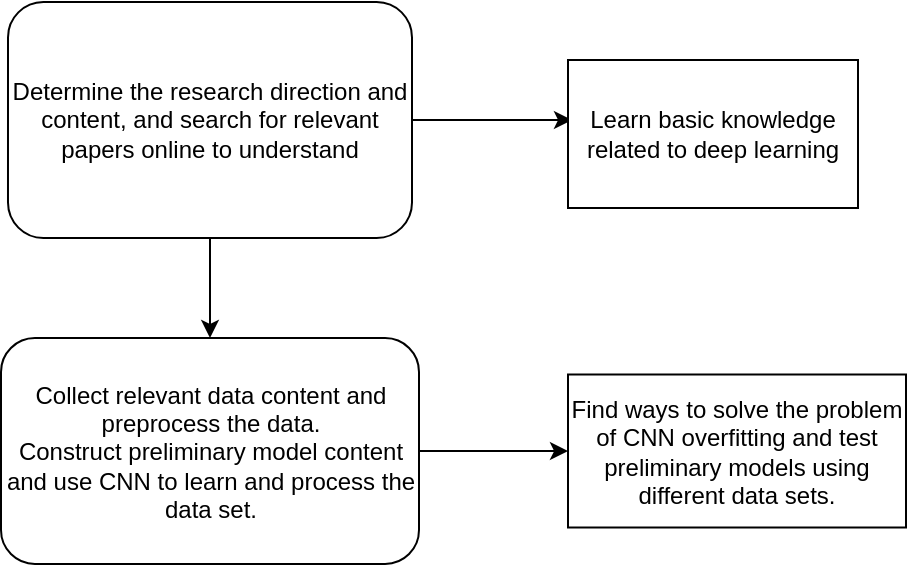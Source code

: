 <mxfile version="24.2.2" type="github">
  <diagram name="第 1 页" id="DKY0dcgaV-L2EQ9DRfhB">
    <mxGraphModel dx="788" dy="1180" grid="0" gridSize="10" guides="1" tooltips="1" connect="1" arrows="1" fold="1" page="1" pageScale="1" pageWidth="827" pageHeight="1169" math="0" shadow="0">
      <root>
        <mxCell id="0" />
        <mxCell id="1" parent="0" />
        <mxCell id="R_H8oyXUqraPHAsfzdCO-3" style="edgeStyle=orthogonalEdgeStyle;rounded=0;orthogonalLoop=1;jettySize=auto;html=1;exitX=1;exitY=0.5;exitDx=0;exitDy=0;" edge="1" parent="1" source="R_H8oyXUqraPHAsfzdCO-1">
          <mxGeometry relative="1" as="geometry">
            <mxPoint x="526" y="358" as="targetPoint" />
          </mxGeometry>
        </mxCell>
        <mxCell id="R_H8oyXUqraPHAsfzdCO-8" style="edgeStyle=orthogonalEdgeStyle;rounded=0;orthogonalLoop=1;jettySize=auto;html=1;exitX=0.5;exitY=1;exitDx=0;exitDy=0;" edge="1" parent="1" source="R_H8oyXUqraPHAsfzdCO-1" target="R_H8oyXUqraPHAsfzdCO-9">
          <mxGeometry relative="1" as="geometry">
            <mxPoint x="345" y="483" as="targetPoint" />
          </mxGeometry>
        </mxCell>
        <mxCell id="R_H8oyXUqraPHAsfzdCO-1" value="Determine the research direction and content, and search for relevant papers online to understand" style="rounded=1;whiteSpace=wrap;html=1;" vertex="1" parent="1">
          <mxGeometry x="244" y="299" width="202" height="118" as="geometry" />
        </mxCell>
        <mxCell id="R_H8oyXUqraPHAsfzdCO-6" value="Learn basic knowledge related to deep learning" style="rounded=0;whiteSpace=wrap;html=1;" vertex="1" parent="1">
          <mxGeometry x="524" y="328" width="145" height="74" as="geometry" />
        </mxCell>
        <mxCell id="R_H8oyXUqraPHAsfzdCO-10" style="edgeStyle=orthogonalEdgeStyle;rounded=0;orthogonalLoop=1;jettySize=auto;html=1;exitX=1;exitY=0.5;exitDx=0;exitDy=0;" edge="1" parent="1" source="R_H8oyXUqraPHAsfzdCO-9" target="R_H8oyXUqraPHAsfzdCO-11">
          <mxGeometry relative="1" as="geometry">
            <mxPoint x="524" y="524" as="targetPoint" />
          </mxGeometry>
        </mxCell>
        <mxCell id="R_H8oyXUqraPHAsfzdCO-9" value="&lt;div&gt;Collect relevant data content and preprocess the data.&lt;/div&gt;&lt;div&gt;Construct preliminary model content and use CNN to learn and process the data set.&lt;/div&gt;" style="rounded=1;whiteSpace=wrap;html=1;" vertex="1" parent="1">
          <mxGeometry x="240.5" y="467" width="209" height="113" as="geometry" />
        </mxCell>
        <mxCell id="R_H8oyXUqraPHAsfzdCO-11" value="Find ways to solve the problem of CNN overfitting and test preliminary models using different data sets." style="rounded=0;whiteSpace=wrap;html=1;" vertex="1" parent="1">
          <mxGeometry x="524" y="485.25" width="169" height="76.5" as="geometry" />
        </mxCell>
      </root>
    </mxGraphModel>
  </diagram>
</mxfile>
